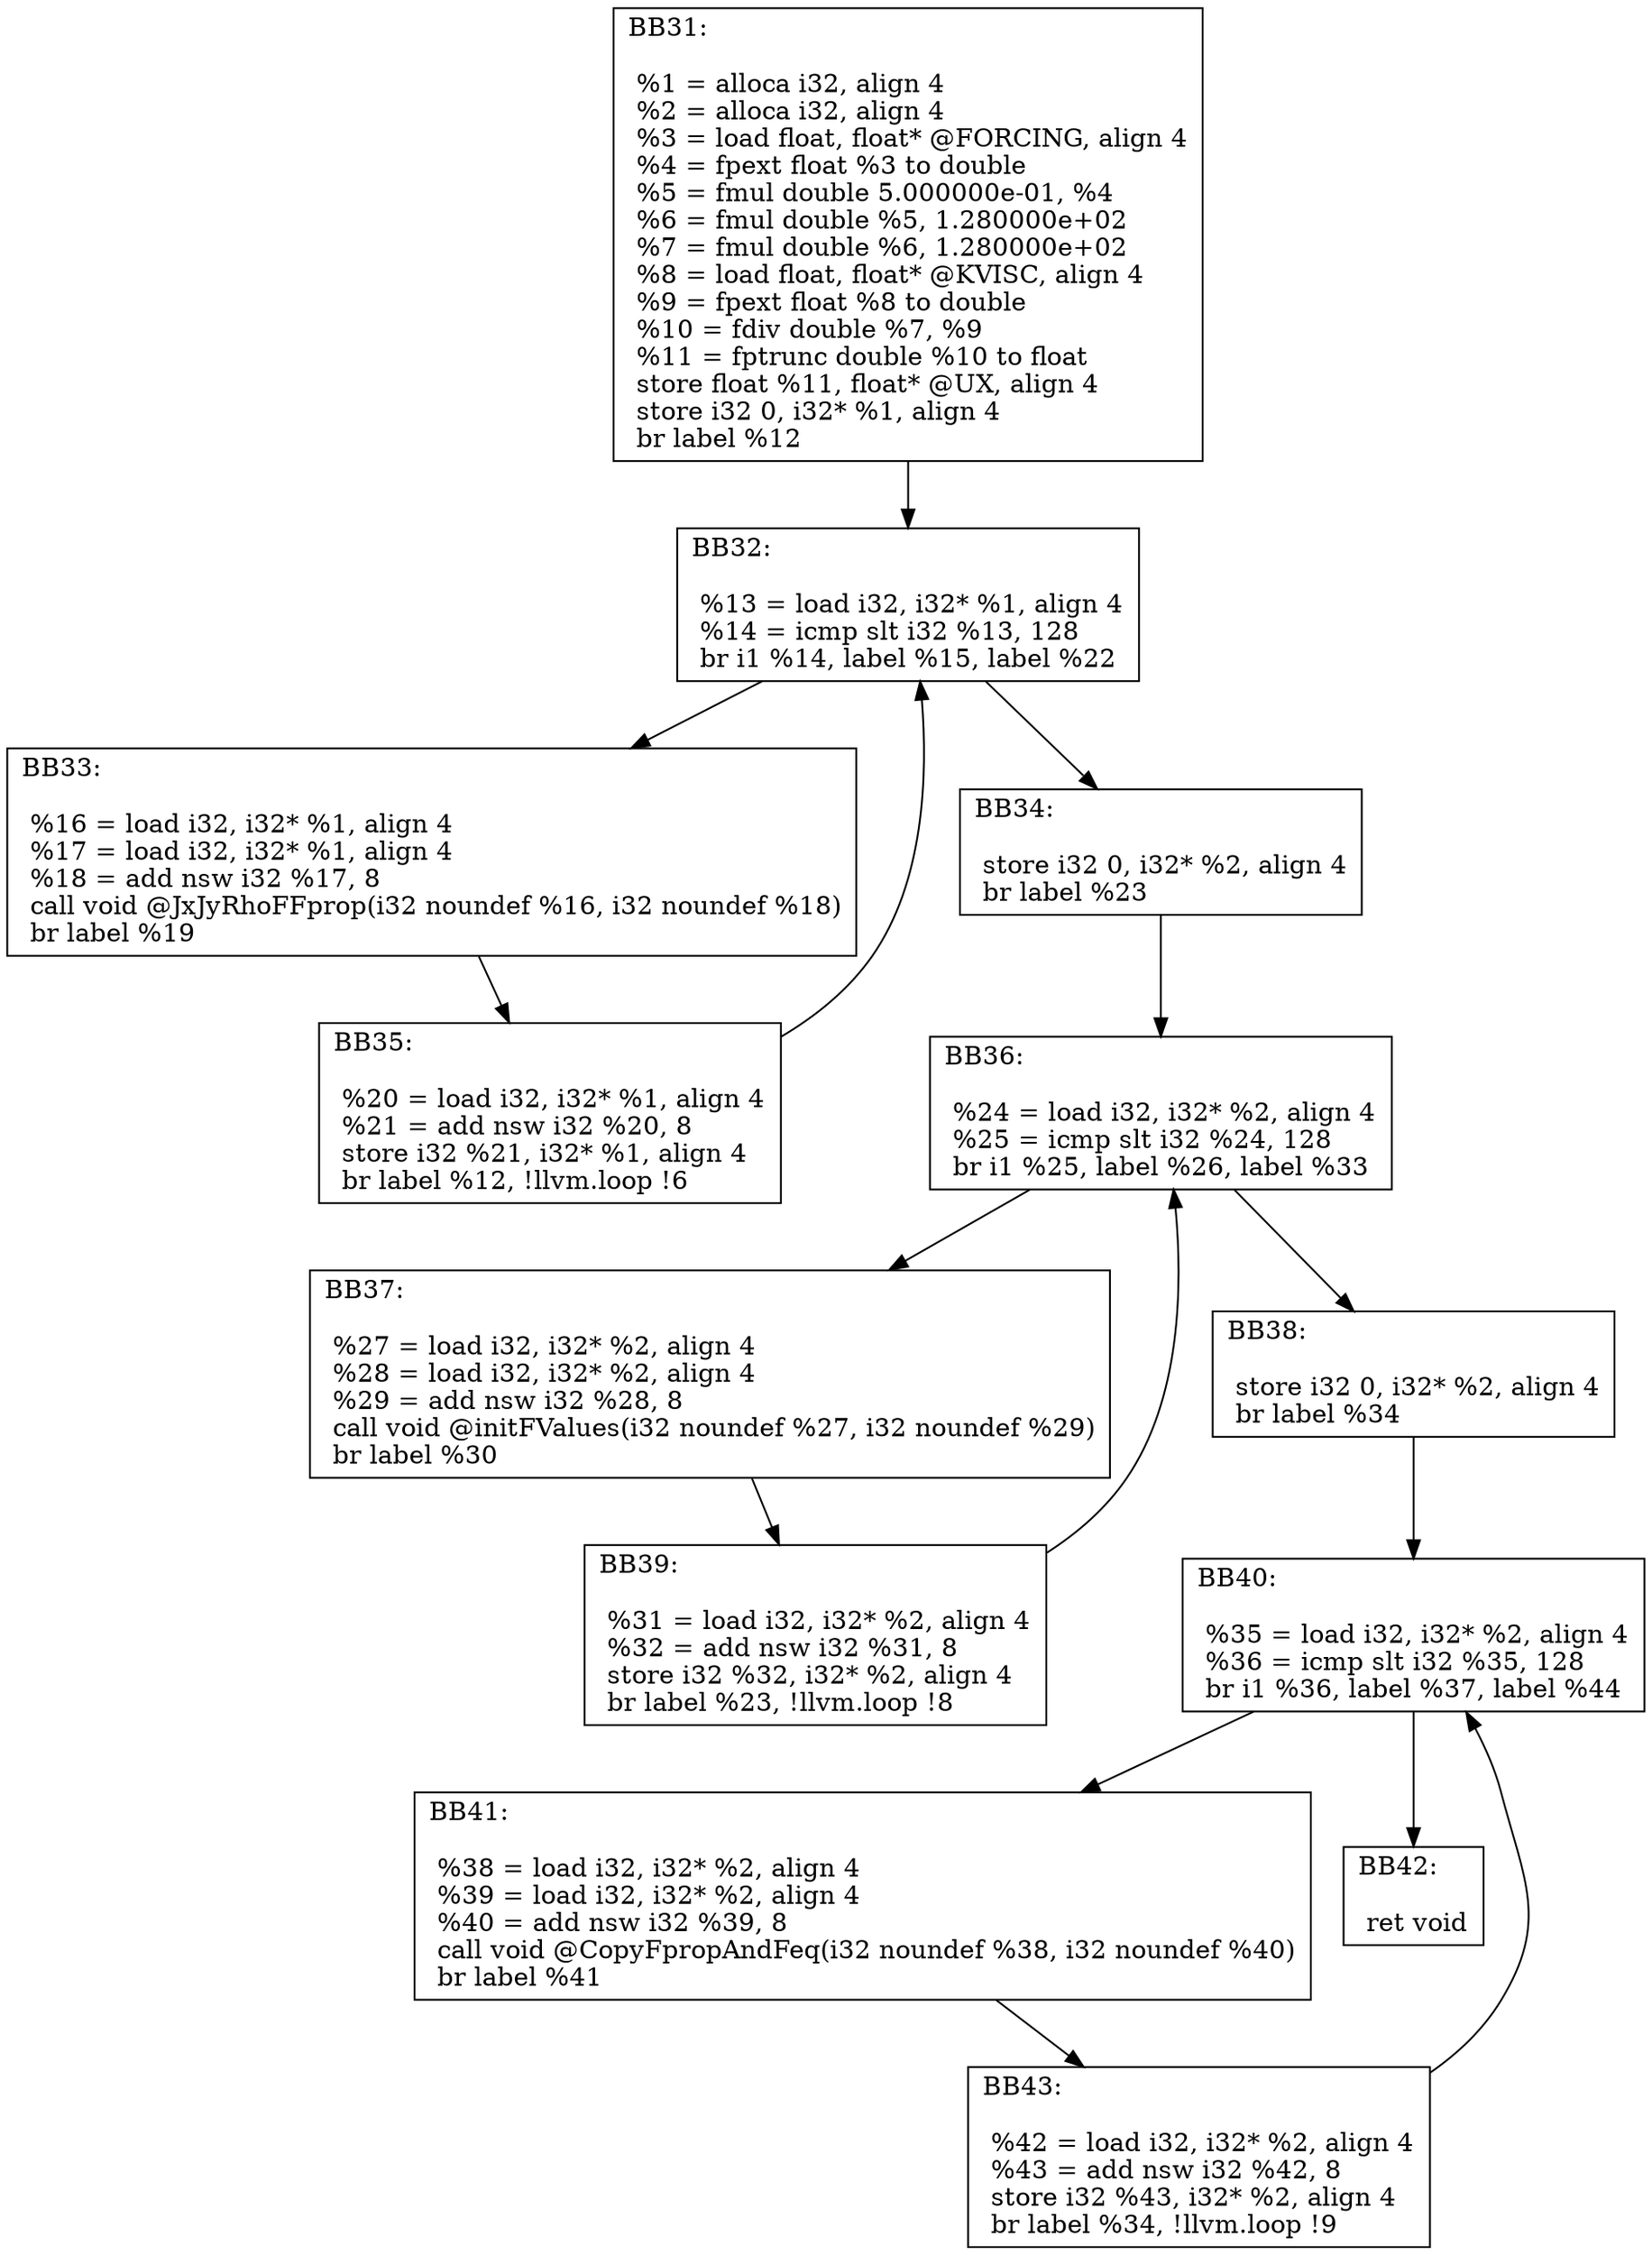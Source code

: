 digraph "CFG for'Init' function" {
	BB31 [shape=record, label="{BB31:\l\l  %1 = alloca i32, align 4\l
  %2 = alloca i32, align 4\l
  %3 = load float, float* @FORCING, align 4\l
  %4 = fpext float %3 to double\l
  %5 = fmul double 5.000000e-01, %4\l
  %6 = fmul double %5, 1.280000e+02\l
  %7 = fmul double %6, 1.280000e+02\l
  %8 = load float, float* @KVISC, align 4\l
  %9 = fpext float %8 to double\l
  %10 = fdiv double %7, %9\l
  %11 = fptrunc double %10 to float\l
  store float %11, float* @UX, align 4\l
  store i32 0, i32* %1, align 4\l
  br label %12\l
}"];
	BB31-> BB32;
	BB32 [shape=record, label="{BB32:\l\l  %13 = load i32, i32* %1, align 4\l
  %14 = icmp slt i32 %13, 128\l
  br i1 %14, label %15, label %22\l
}"];
	BB32-> BB33;
	BB32-> BB34;
	BB33 [shape=record, label="{BB33:\l\l  %16 = load i32, i32* %1, align 4\l
  %17 = load i32, i32* %1, align 4\l
  %18 = add nsw i32 %17, 8\l
  call void @JxJyRhoFFprop(i32 noundef %16, i32 noundef %18)\l
  br label %19\l
}"];
	BB33-> BB35;
	BB35 [shape=record, label="{BB35:\l\l  %20 = load i32, i32* %1, align 4\l
  %21 = add nsw i32 %20, 8\l
  store i32 %21, i32* %1, align 4\l
  br label %12, !llvm.loop !6\l
}"];
	BB35-> BB32;
	BB34 [shape=record, label="{BB34:\l\l  store i32 0, i32* %2, align 4\l
  br label %23\l
}"];
	BB34-> BB36;
	BB36 [shape=record, label="{BB36:\l\l  %24 = load i32, i32* %2, align 4\l
  %25 = icmp slt i32 %24, 128\l
  br i1 %25, label %26, label %33\l
}"];
	BB36-> BB37;
	BB36-> BB38;
	BB37 [shape=record, label="{BB37:\l\l  %27 = load i32, i32* %2, align 4\l
  %28 = load i32, i32* %2, align 4\l
  %29 = add nsw i32 %28, 8\l
  call void @initFValues(i32 noundef %27, i32 noundef %29)\l
  br label %30\l
}"];
	BB37-> BB39;
	BB39 [shape=record, label="{BB39:\l\l  %31 = load i32, i32* %2, align 4\l
  %32 = add nsw i32 %31, 8\l
  store i32 %32, i32* %2, align 4\l
  br label %23, !llvm.loop !8\l
}"];
	BB39-> BB36;
	BB38 [shape=record, label="{BB38:\l\l  store i32 0, i32* %2, align 4\l
  br label %34\l
}"];
	BB38-> BB40;
	BB40 [shape=record, label="{BB40:\l\l  %35 = load i32, i32* %2, align 4\l
  %36 = icmp slt i32 %35, 128\l
  br i1 %36, label %37, label %44\l
}"];
	BB40-> BB41;
	BB40-> BB42;
	BB41 [shape=record, label="{BB41:\l\l  %38 = load i32, i32* %2, align 4\l
  %39 = load i32, i32* %2, align 4\l
  %40 = add nsw i32 %39, 8\l
  call void @CopyFpropAndFeq(i32 noundef %38, i32 noundef %40)\l
  br label %41\l
}"];
	BB41-> BB43;
	BB43 [shape=record, label="{BB43:\l\l  %42 = load i32, i32* %2, align 4\l
  %43 = add nsw i32 %42, 8\l
  store i32 %43, i32* %2, align 4\l
  br label %34, !llvm.loop !9\l
}"];
	BB43-> BB40;
	BB42 [shape=record, label="{BB42:\l\l  ret void\l
}"];
}
